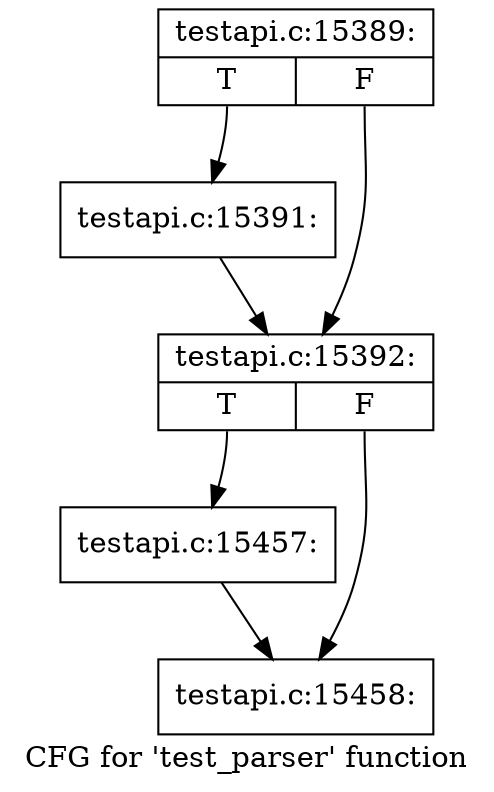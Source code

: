 digraph "CFG for 'test_parser' function" {
	label="CFG for 'test_parser' function";

	Node0x4716d30 [shape=record,label="{testapi.c:15389:|{<s0>T|<s1>F}}"];
	Node0x4716d30:s0 -> Node0x471c8c0;
	Node0x4716d30:s1 -> Node0x471c970;
	Node0x471c8c0 [shape=record,label="{testapi.c:15391:}"];
	Node0x471c8c0 -> Node0x471c970;
	Node0x471c970 [shape=record,label="{testapi.c:15392:|{<s0>T|<s1>F}}"];
	Node0x471c970:s0 -> Node0x4635900;
	Node0x471c970:s1 -> Node0x3845800;
	Node0x4635900 [shape=record,label="{testapi.c:15457:}"];
	Node0x4635900 -> Node0x3845800;
	Node0x3845800 [shape=record,label="{testapi.c:15458:}"];
}
